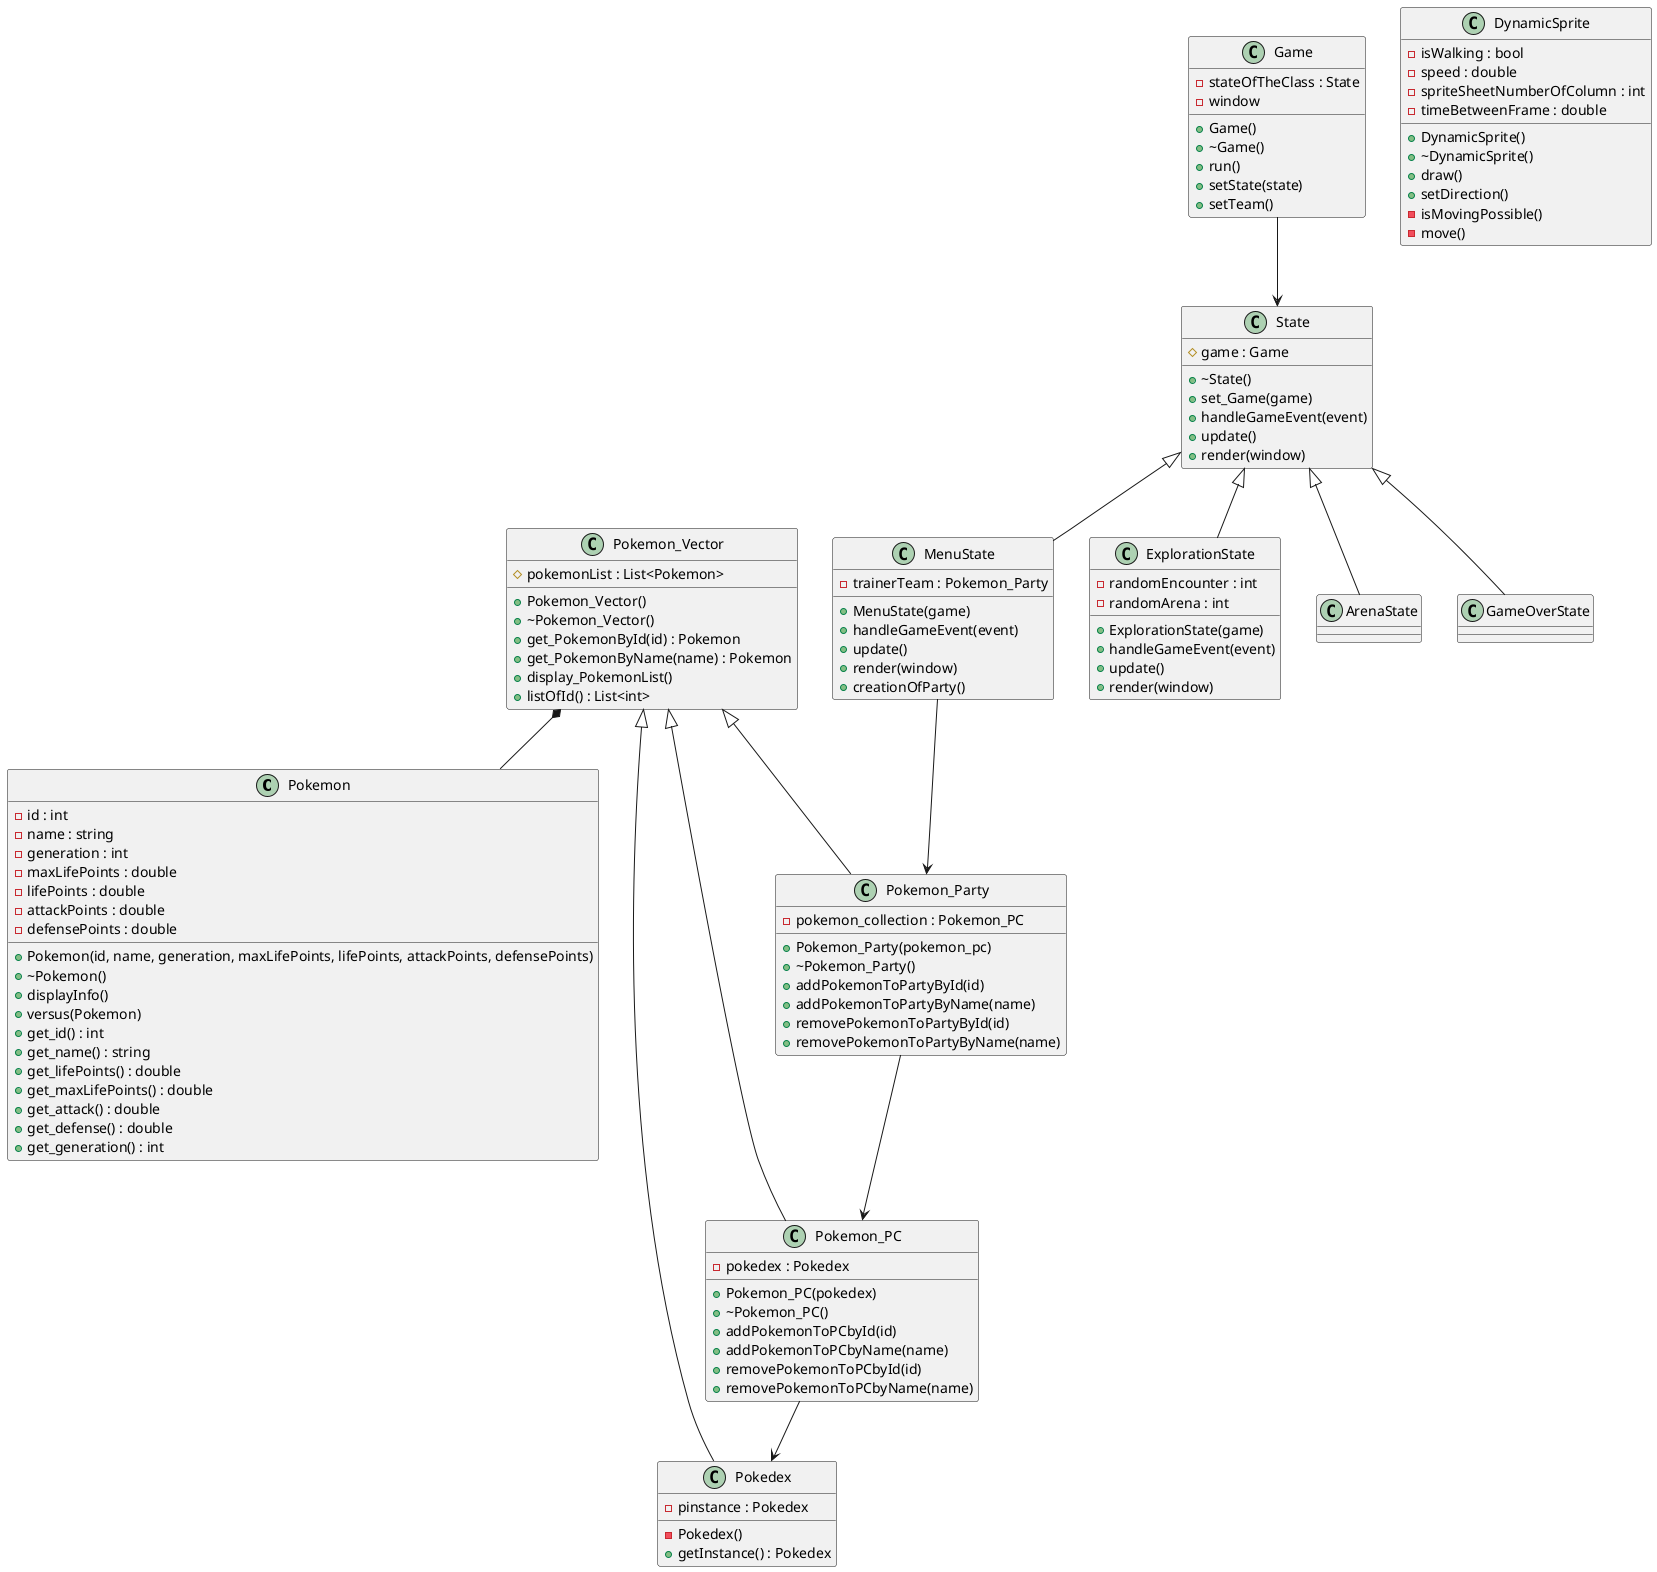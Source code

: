 @startuml
' ====== CORE POKEMON CLASSES ======
class Pokemon {
    - id : int
    - name : string
    - generation : int
    - maxLifePoints : double
    - lifePoints : double
    - attackPoints : double
    - defensePoints : double
    + Pokemon(id, name, generation, maxLifePoints, lifePoints, attackPoints, defensePoints)
    + ~Pokemon()
    + displayInfo()
    + versus(Pokemon)
    + get_id() : int
    + get_name() : string
    + get_lifePoints() : double
    + get_maxLifePoints() : double
    + get_attack() : double
    + get_defense() : double
    + get_generation() : int
}

class Pokemon_Vector {
    # pokemonList : List<Pokemon>
    + Pokemon_Vector()
    + ~Pokemon_Vector()
    + get_PokemonById(id) : Pokemon
    + get_PokemonByName(name) : Pokemon
    + display_PokemonList()
    + listOfId() : List<int>
}

class Pokedex {
    - pinstance : Pokedex
    - Pokedex()
    + getInstance() : Pokedex
}

class Pokemon_PC {
    - pokedex : Pokedex
    + Pokemon_PC(pokedex)
    + ~Pokemon_PC()
    + addPokemonToPCbyId(id)
    + addPokemonToPCbyName(name)
    + removePokemonToPCbyId(id)
    + removePokemonToPCbyName(name)
}

class Pokemon_Party {
    - pokemon_collection : Pokemon_PC
    + Pokemon_Party(pokemon_pc)
    + ~Pokemon_Party()
    + addPokemonToPartyById(id)
    + addPokemonToPartyByName(name)
    + removePokemonToPartyById(id)
    + removePokemonToPartyByName(name)
}

Pokemon_Vector *-- Pokemon
Pokemon_Vector <|-- Pokedex
Pokemon_Vector <|-- Pokemon_PC
Pokemon_Vector <|-- Pokemon_Party
Pokemon_PC --> Pokedex
Pokemon_Party --> Pokemon_PC

' ====== GAME STATE SYSTEM ======
class Game {
    - stateOfTheClass : State
    - window
    + Game()
    + ~Game()
    + run()
    + setState(state)
    + setTeam()
}

class State {
    # game : Game
    + ~State()
    + set_Game(game)
    + handleGameEvent(event)
    + update()
    + render(window)
}

class MenuState {
    - trainerTeam : Pokemon_Party
    + MenuState(game)
    + handleGameEvent(event)
    + update()
    + render(window)
    + creationOfParty()
}

class ExplorationState {
    - randomEncounter : int
    - randomArena : int
    + ExplorationState(game)
    + handleGameEvent(event)
    + update()
    + render(window)
}

class ArenaState
class GameOverState

State <|-- MenuState
State <|-- ExplorationState
State <|-- ArenaState
State <|-- GameOverState
Game --> State
MenuState --> Pokemon_Party

' ====== DYNAMIC SPRITE ======
class DynamicSprite {
    - isWalking : bool
    - speed : double
    - spriteSheetNumberOfColumn : int
    - timeBetweenFrame : double
    + DynamicSprite()
    + ~DynamicSprite()
    + draw()
    + setDirection()
    - isMovingPossible()
    - move()
}
@enduml
